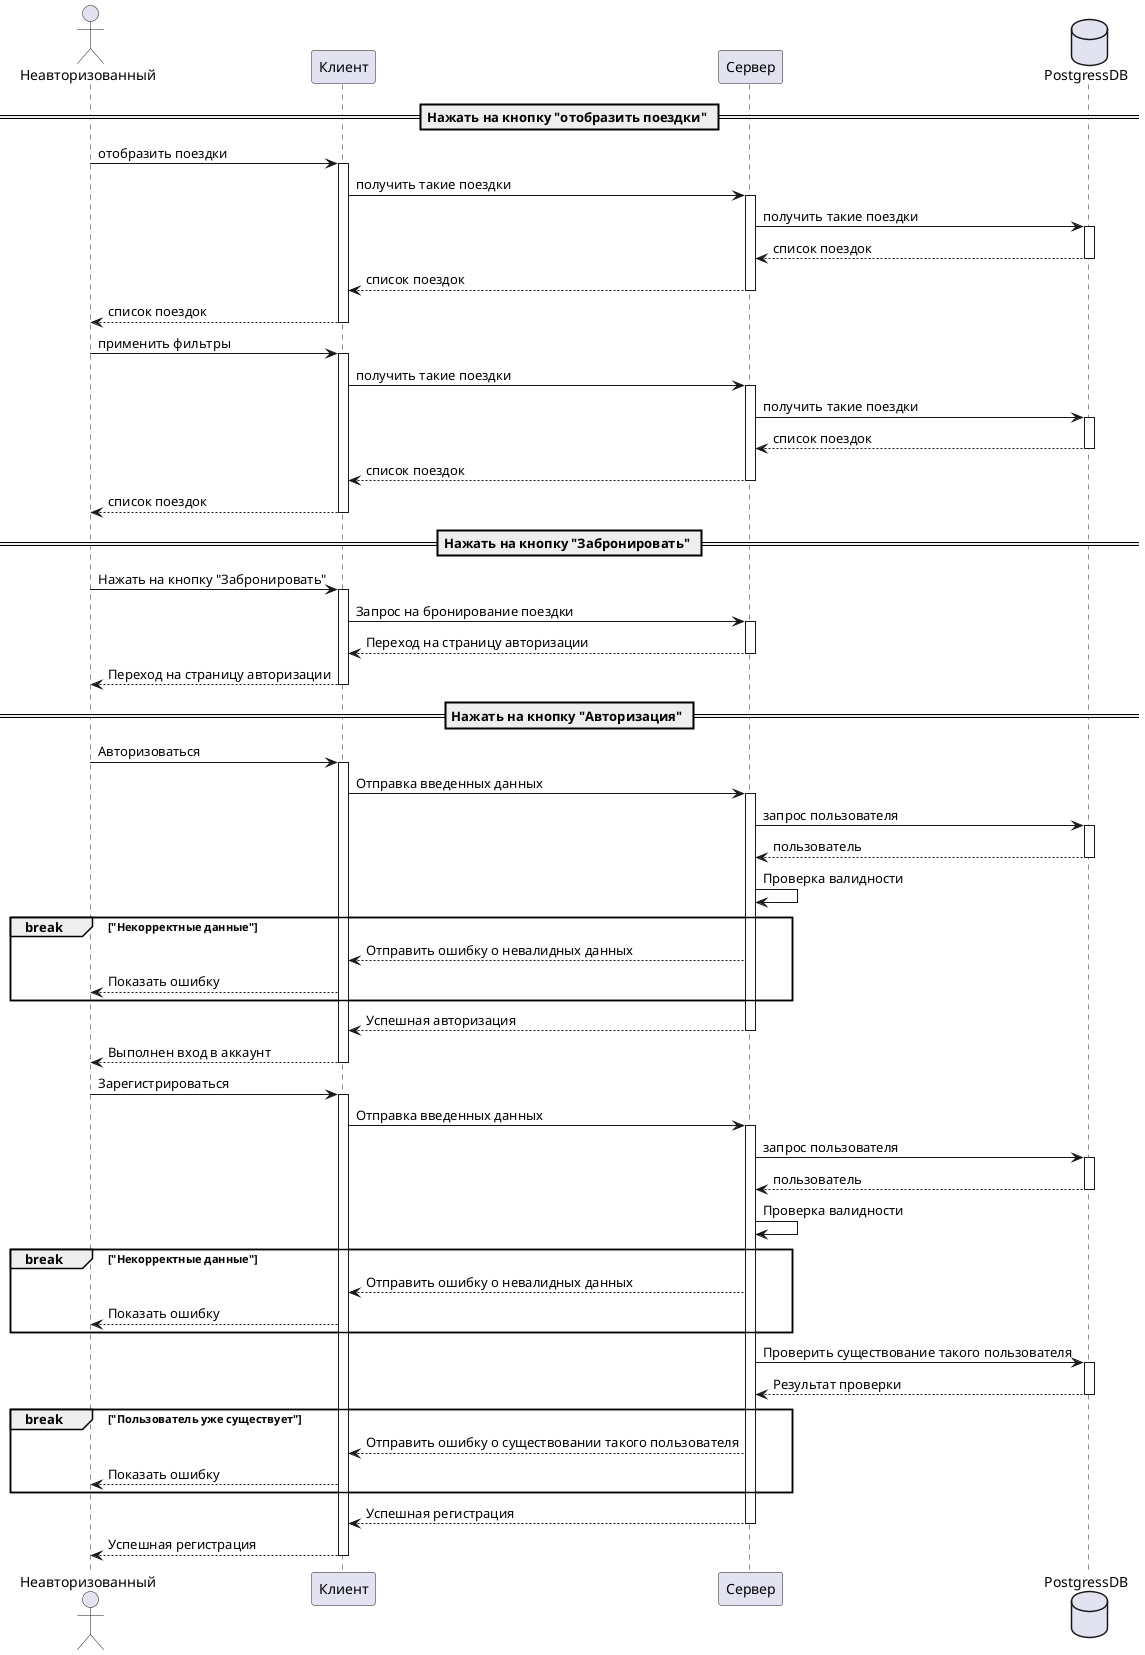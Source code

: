 @startuml
'https://plantuml.com/sequence-diagram

actor Неавторизованный as user
participant Клиент as client
participant Сервер as server
database PostgressDB as db

== Нажать на кнопку "отобразить поездки" ==
user -> client: отобразить поездки
activate client
client -> server: получить такие поездки
activate server
server -> db: получить такие поездки
activate db
db --> server: список поездок
deactivate db
server --> client: список поездок
deactivate server
client --> user: список поездок
deactivate client

user -> client: применить фильтры
activate client
client -> server: получить такие поездки
activate server
server -> db: получить такие поездки
activate db
db --> server: список поездок
deactivate db
server --> client: список поездок
deactivate server
client --> user: список поездок
deactivate client

== Нажать на кнопку "Забронировать" ==
user -> client: Нажать на кнопку "Забронировать"
activate client
client -> server: Запрос на бронирование поездки
activate server
server --> client: Переход на страницу авторизации
deactivate server
client --> user: Переход на страницу авторизации
deactivate client

== Нажать на кнопку "Авторизация" ==
user -> client: Авторизоваться
activate client
client -> server: Отправка введенных данных
activate server
server -> db: запрос пользователя
activate db
db --> server: пользователь
deactivate db
server -> server: Проверка валидности

break "Некорректные данные"
    server --> client: Отправить ошибку о невалидных данных
    client --> user: Показать ошибку
end

server --> client: Успешная авторизация
deactivate server
client --> user: Выполнен вход в аккаунт
deactivate client


user -> client: Зарегистрироваться
activate client
client -> server: Отправка введенных данных
activate server
server -> db: запрос пользователя
activate db
db --> server: пользователь
deactivate db
server -> server: Проверка валидности

break "Некорректные данные"
    server --> client: Отправить ошибку о невалидных данных
    client --> user: Показать ошибку
end
server -> db: Проверить существование такого пользователя
activate db
db --> server: Результат проверки
deactivate db
break "Пользователь уже существует"
    server --> client: Отправить ошибку о существовании такого пользователя
    client --> user: Показать ошибку
end
server --> client: Успешная регистрация
deactivate server
client --> user: Успешная регистрация
deactivate client

@enduml